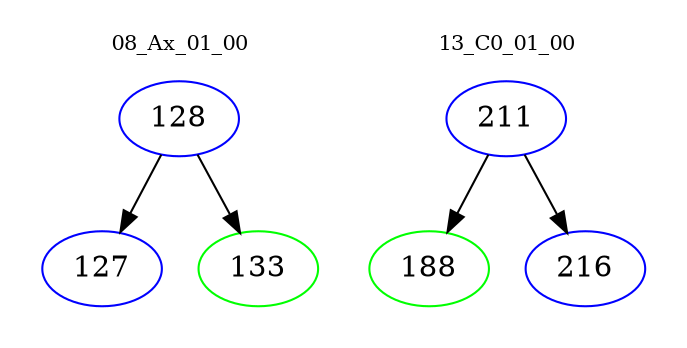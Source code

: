 digraph{
subgraph cluster_0 {
color = white
label = "08_Ax_01_00";
fontsize=10;
T0_128 [label="128", color="blue"]
T0_128 -> T0_127 [color="black"]
T0_127 [label="127", color="blue"]
T0_128 -> T0_133 [color="black"]
T0_133 [label="133", color="green"]
}
subgraph cluster_1 {
color = white
label = "13_C0_01_00";
fontsize=10;
T1_211 [label="211", color="blue"]
T1_211 -> T1_188 [color="black"]
T1_188 [label="188", color="green"]
T1_211 -> T1_216 [color="black"]
T1_216 [label="216", color="blue"]
}
}
